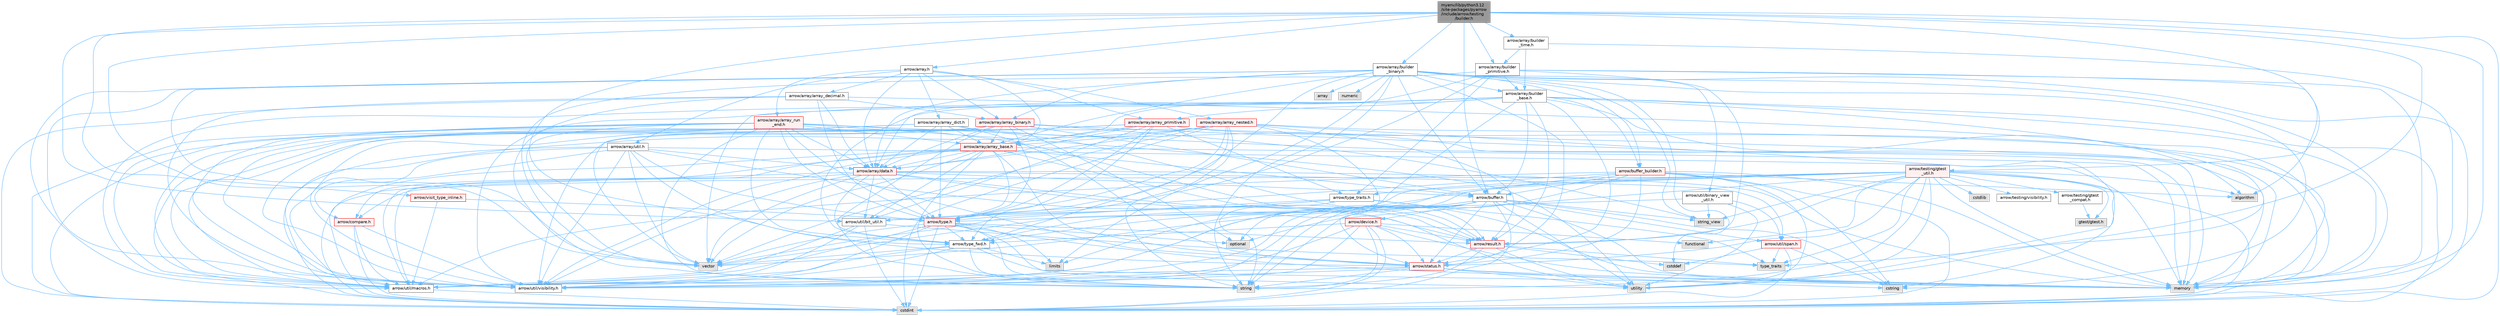 digraph "myenv/lib/python3.12/site-packages/pyarrow/include/arrow/testing/builder.h"
{
 // LATEX_PDF_SIZE
  bgcolor="transparent";
  edge [fontname=Helvetica,fontsize=10,labelfontname=Helvetica,labelfontsize=10];
  node [fontname=Helvetica,fontsize=10,shape=box,height=0.2,width=0.4];
  Node1 [id="Node000001",label="myenv/lib/python3.12\l/site-packages/pyarrow\l/include/arrow/testing\l/builder.h",height=0.2,width=0.4,color="gray40", fillcolor="grey60", style="filled", fontcolor="black",tooltip=" "];
  Node1 -> Node2 [id="edge1_Node000001_Node000002",color="steelblue1",style="solid",tooltip=" "];
  Node2 [id="Node000002",label="cstdint",height=0.2,width=0.4,color="grey60", fillcolor="#E0E0E0", style="filled",tooltip=" "];
  Node1 -> Node3 [id="edge2_Node000001_Node000003",color="steelblue1",style="solid",tooltip=" "];
  Node3 [id="Node000003",label="memory",height=0.2,width=0.4,color="grey60", fillcolor="#E0E0E0", style="filled",tooltip=" "];
  Node1 -> Node4 [id="edge3_Node000001_Node000004",color="steelblue1",style="solid",tooltip=" "];
  Node4 [id="Node000004",label="type_traits",height=0.2,width=0.4,color="grey60", fillcolor="#E0E0E0", style="filled",tooltip=" "];
  Node1 -> Node5 [id="edge4_Node000001_Node000005",color="steelblue1",style="solid",tooltip=" "];
  Node5 [id="Node000005",label="vector",height=0.2,width=0.4,color="grey60", fillcolor="#E0E0E0", style="filled",tooltip=" "];
  Node1 -> Node6 [id="edge5_Node000001_Node000006",color="steelblue1",style="solid",tooltip=" "];
  Node6 [id="Node000006",label="arrow/array.h",height=0.2,width=0.4,color="grey40", fillcolor="white", style="filled",URL="$array_8h.html",tooltip=" "];
  Node6 -> Node7 [id="edge6_Node000006_Node000007",color="steelblue1",style="solid",tooltip=" "];
  Node7 [id="Node000007",label="arrow/array/array_base.h",height=0.2,width=0.4,color="red", fillcolor="#FFF0F0", style="filled",URL="$array__base_8h.html",tooltip=" "];
  Node7 -> Node2 [id="edge7_Node000007_Node000002",color="steelblue1",style="solid",tooltip=" "];
  Node7 -> Node3 [id="edge8_Node000007_Node000003",color="steelblue1",style="solid",tooltip=" "];
  Node7 -> Node9 [id="edge9_Node000007_Node000009",color="steelblue1",style="solid",tooltip=" "];
  Node9 [id="Node000009",label="string",height=0.2,width=0.4,color="grey60", fillcolor="#E0E0E0", style="filled",tooltip=" "];
  Node7 -> Node5 [id="edge10_Node000007_Node000005",color="steelblue1",style="solid",tooltip=" "];
  Node7 -> Node10 [id="edge11_Node000007_Node000010",color="steelblue1",style="solid",tooltip=" "];
  Node10 [id="Node000010",label="arrow/array/data.h",height=0.2,width=0.4,color="red", fillcolor="#FFF0F0", style="filled",URL="$data_8h.html",tooltip=" "];
  Node10 -> Node2 [id="edge12_Node000010_Node000002",color="steelblue1",style="solid",tooltip=" "];
  Node10 -> Node3 [id="edge13_Node000010_Node000003",color="steelblue1",style="solid",tooltip=" "];
  Node10 -> Node13 [id="edge14_Node000010_Node000013",color="steelblue1",style="solid",tooltip=" "];
  Node13 [id="Node000013",label="utility",height=0.2,width=0.4,color="grey60", fillcolor="#E0E0E0", style="filled",tooltip=" "];
  Node10 -> Node5 [id="edge15_Node000010_Node000005",color="steelblue1",style="solid",tooltip=" "];
  Node10 -> Node18 [id="edge16_Node000010_Node000018",color="steelblue1",style="solid",tooltip=" "];
  Node18 [id="Node000018",label="arrow/buffer.h",height=0.2,width=0.4,color="grey40", fillcolor="white", style="filled",URL="$buffer_8h.html",tooltip=" "];
  Node18 -> Node2 [id="edge17_Node000018_Node000002",color="steelblue1",style="solid",tooltip=" "];
  Node18 -> Node19 [id="edge18_Node000018_Node000019",color="steelblue1",style="solid",tooltip=" "];
  Node19 [id="Node000019",label="cstring",height=0.2,width=0.4,color="grey60", fillcolor="#E0E0E0", style="filled",tooltip=" "];
  Node18 -> Node3 [id="edge19_Node000018_Node000003",color="steelblue1",style="solid",tooltip=" "];
  Node18 -> Node15 [id="edge20_Node000018_Node000015",color="steelblue1",style="solid",tooltip=" "];
  Node15 [id="Node000015",label="optional",height=0.2,width=0.4,color="grey60", fillcolor="#E0E0E0", style="filled",tooltip=" "];
  Node18 -> Node9 [id="edge21_Node000018_Node000009",color="steelblue1",style="solid",tooltip=" "];
  Node18 -> Node20 [id="edge22_Node000018_Node000020",color="steelblue1",style="solid",tooltip=" "];
  Node20 [id="Node000020",label="string_view",height=0.2,width=0.4,color="grey60", fillcolor="#E0E0E0", style="filled",tooltip=" "];
  Node18 -> Node13 [id="edge23_Node000018_Node000013",color="steelblue1",style="solid",tooltip=" "];
  Node18 -> Node5 [id="edge24_Node000018_Node000005",color="steelblue1",style="solid",tooltip=" "];
  Node18 -> Node21 [id="edge25_Node000018_Node000021",color="steelblue1",style="solid",tooltip=" "];
  Node21 [id="Node000021",label="arrow/device.h",height=0.2,width=0.4,color="red", fillcolor="#FFF0F0", style="filled",URL="$device_8h.html",tooltip=" "];
  Node21 -> Node2 [id="edge26_Node000021_Node000002",color="steelblue1",style="solid",tooltip=" "];
  Node21 -> Node22 [id="edge27_Node000021_Node000022",color="steelblue1",style="solid",tooltip=" "];
  Node22 [id="Node000022",label="functional",height=0.2,width=0.4,color="grey60", fillcolor="#E0E0E0", style="filled",tooltip=" "];
  Node21 -> Node3 [id="edge28_Node000021_Node000003",color="steelblue1",style="solid",tooltip=" "];
  Node21 -> Node9 [id="edge29_Node000021_Node000009",color="steelblue1",style="solid",tooltip=" "];
  Node21 -> Node27 [id="edge30_Node000021_Node000027",color="steelblue1",style="solid",tooltip=" "];
  Node27 [id="Node000027",label="arrow/result.h",height=0.2,width=0.4,color="red", fillcolor="#FFF0F0", style="filled",URL="$result_8h.html",tooltip=" "];
  Node27 -> Node28 [id="edge31_Node000027_Node000028",color="steelblue1",style="solid",tooltip=" "];
  Node28 [id="Node000028",label="cstddef",height=0.2,width=0.4,color="grey60", fillcolor="#E0E0E0", style="filled",tooltip=" "];
  Node27 -> Node9 [id="edge32_Node000027_Node000009",color="steelblue1",style="solid",tooltip=" "];
  Node27 -> Node4 [id="edge33_Node000027_Node000004",color="steelblue1",style="solid",tooltip=" "];
  Node27 -> Node13 [id="edge34_Node000027_Node000013",color="steelblue1",style="solid",tooltip=" "];
  Node27 -> Node30 [id="edge35_Node000027_Node000030",color="steelblue1",style="solid",tooltip=" "];
  Node30 [id="Node000030",label="arrow/status.h",height=0.2,width=0.4,color="red", fillcolor="#FFF0F0", style="filled",URL="$status_8h.html",tooltip=" "];
  Node30 -> Node19 [id="edge36_Node000030_Node000019",color="steelblue1",style="solid",tooltip=" "];
  Node30 -> Node3 [id="edge37_Node000030_Node000003",color="steelblue1",style="solid",tooltip=" "];
  Node30 -> Node9 [id="edge38_Node000030_Node000009",color="steelblue1",style="solid",tooltip=" "];
  Node30 -> Node13 [id="edge39_Node000030_Node000013",color="steelblue1",style="solid",tooltip=" "];
  Node30 -> Node26 [id="edge40_Node000030_Node000026",color="steelblue1",style="solid",tooltip=" "];
  Node26 [id="Node000026",label="arrow/util/macros.h",height=0.2,width=0.4,color="grey40", fillcolor="white", style="filled",URL="$macros_8h.html",tooltip=" "];
  Node26 -> Node2 [id="edge41_Node000026_Node000002",color="steelblue1",style="solid",tooltip=" "];
  Node30 -> Node17 [id="edge42_Node000030_Node000017",color="steelblue1",style="solid",tooltip=" "];
  Node17 [id="Node000017",label="arrow/util/visibility.h",height=0.2,width=0.4,color="grey40", fillcolor="white", style="filled",URL="$include_2arrow_2util_2visibility_8h.html",tooltip=" "];
  Node21 -> Node30 [id="edge43_Node000021_Node000030",color="steelblue1",style="solid",tooltip=" "];
  Node21 -> Node24 [id="edge44_Node000021_Node000024",color="steelblue1",style="solid",tooltip=" "];
  Node24 [id="Node000024",label="arrow/type_fwd.h",height=0.2,width=0.4,color="grey40", fillcolor="white", style="filled",URL="$arrow_2type__fwd_8h.html",tooltip=" "];
  Node24 -> Node25 [id="edge45_Node000024_Node000025",color="steelblue1",style="solid",tooltip=" "];
  Node25 [id="Node000025",label="limits",height=0.2,width=0.4,color="grey60", fillcolor="#E0E0E0", style="filled",tooltip=" "];
  Node24 -> Node3 [id="edge46_Node000024_Node000003",color="steelblue1",style="solid",tooltip=" "];
  Node24 -> Node9 [id="edge47_Node000024_Node000009",color="steelblue1",style="solid",tooltip=" "];
  Node24 -> Node5 [id="edge48_Node000024_Node000005",color="steelblue1",style="solid",tooltip=" "];
  Node24 -> Node26 [id="edge49_Node000024_Node000026",color="steelblue1",style="solid",tooltip=" "];
  Node24 -> Node17 [id="edge50_Node000024_Node000017",color="steelblue1",style="solid",tooltip=" "];
  Node21 -> Node26 [id="edge51_Node000021_Node000026",color="steelblue1",style="solid",tooltip=" "];
  Node21 -> Node17 [id="edge52_Node000021_Node000017",color="steelblue1",style="solid",tooltip=" "];
  Node18 -> Node30 [id="edge53_Node000018_Node000030",color="steelblue1",style="solid",tooltip=" "];
  Node18 -> Node24 [id="edge54_Node000018_Node000024",color="steelblue1",style="solid",tooltip=" "];
  Node18 -> Node26 [id="edge55_Node000018_Node000026",color="steelblue1",style="solid",tooltip=" "];
  Node18 -> Node36 [id="edge56_Node000018_Node000036",color="steelblue1",style="solid",tooltip=" "];
  Node36 [id="Node000036",label="arrow/util/span.h",height=0.2,width=0.4,color="red", fillcolor="#FFF0F0", style="filled",URL="$span_8h.html",tooltip=" "];
  Node36 -> Node28 [id="edge57_Node000036_Node000028",color="steelblue1",style="solid",tooltip=" "];
  Node36 -> Node2 [id="edge58_Node000036_Node000002",color="steelblue1",style="solid",tooltip=" "];
  Node36 -> Node19 [id="edge59_Node000036_Node000019",color="steelblue1",style="solid",tooltip=" "];
  Node36 -> Node4 [id="edge60_Node000036_Node000004",color="steelblue1",style="solid",tooltip=" "];
  Node18 -> Node17 [id="edge61_Node000018_Node000017",color="steelblue1",style="solid",tooltip=" "];
  Node10 -> Node27 [id="edge62_Node000010_Node000027",color="steelblue1",style="solid",tooltip=" "];
  Node10 -> Node38 [id="edge63_Node000010_Node000038",color="steelblue1",style="solid",tooltip=" "];
  Node38 [id="Node000038",label="arrow/type.h",height=0.2,width=0.4,color="red", fillcolor="#FFF0F0", style="filled",URL="$type_8h.html",tooltip=" "];
  Node38 -> Node2 [id="edge64_Node000038_Node000002",color="steelblue1",style="solid",tooltip=" "];
  Node38 -> Node25 [id="edge65_Node000038_Node000025",color="steelblue1",style="solid",tooltip=" "];
  Node38 -> Node3 [id="edge66_Node000038_Node000003",color="steelblue1",style="solid",tooltip=" "];
  Node38 -> Node15 [id="edge67_Node000038_Node000015",color="steelblue1",style="solid",tooltip=" "];
  Node38 -> Node9 [id="edge68_Node000038_Node000009",color="steelblue1",style="solid",tooltip=" "];
  Node38 -> Node13 [id="edge69_Node000038_Node000013",color="steelblue1",style="solid",tooltip=" "];
  Node38 -> Node5 [id="edge70_Node000038_Node000005",color="steelblue1",style="solid",tooltip=" "];
  Node38 -> Node27 [id="edge71_Node000038_Node000027",color="steelblue1",style="solid",tooltip=" "];
  Node38 -> Node24 [id="edge72_Node000038_Node000024",color="steelblue1",style="solid",tooltip=" "];
  Node38 -> Node26 [id="edge73_Node000038_Node000026",color="steelblue1",style="solid",tooltip=" "];
  Node38 -> Node17 [id="edge74_Node000038_Node000017",color="steelblue1",style="solid",tooltip=" "];
  Node10 -> Node24 [id="edge75_Node000010_Node000024",color="steelblue1",style="solid",tooltip=" "];
  Node10 -> Node47 [id="edge76_Node000010_Node000047",color="steelblue1",style="solid",tooltip=" "];
  Node47 [id="Node000047",label="arrow/util/bit_util.h",height=0.2,width=0.4,color="grey40", fillcolor="white", style="filled",URL="$bit__util_8h.html",tooltip=" "];
  Node47 -> Node2 [id="edge77_Node000047_Node000002",color="steelblue1",style="solid",tooltip=" "];
  Node47 -> Node4 [id="edge78_Node000047_Node000004",color="steelblue1",style="solid",tooltip=" "];
  Node47 -> Node26 [id="edge79_Node000047_Node000026",color="steelblue1",style="solid",tooltip=" "];
  Node47 -> Node17 [id="edge80_Node000047_Node000017",color="steelblue1",style="solid",tooltip=" "];
  Node10 -> Node26 [id="edge81_Node000010_Node000026",color="steelblue1",style="solid",tooltip=" "];
  Node10 -> Node36 [id="edge82_Node000010_Node000036",color="steelblue1",style="solid",tooltip=" "];
  Node10 -> Node17 [id="edge83_Node000010_Node000017",color="steelblue1",style="solid",tooltip=" "];
  Node7 -> Node18 [id="edge84_Node000007_Node000018",color="steelblue1",style="solid",tooltip=" "];
  Node7 -> Node48 [id="edge85_Node000007_Node000048",color="steelblue1",style="solid",tooltip=" "];
  Node48 [id="Node000048",label="arrow/compare.h",height=0.2,width=0.4,color="red", fillcolor="#FFF0F0", style="filled",URL="$compare_8h.html",tooltip=" "];
  Node48 -> Node2 [id="edge86_Node000048_Node000002",color="steelblue1",style="solid",tooltip=" "];
  Node48 -> Node26 [id="edge87_Node000048_Node000026",color="steelblue1",style="solid",tooltip=" "];
  Node48 -> Node17 [id="edge88_Node000048_Node000017",color="steelblue1",style="solid",tooltip=" "];
  Node7 -> Node27 [id="edge89_Node000007_Node000027",color="steelblue1",style="solid",tooltip=" "];
  Node7 -> Node30 [id="edge90_Node000007_Node000030",color="steelblue1",style="solid",tooltip=" "];
  Node7 -> Node38 [id="edge91_Node000007_Node000038",color="steelblue1",style="solid",tooltip=" "];
  Node7 -> Node47 [id="edge92_Node000007_Node000047",color="steelblue1",style="solid",tooltip=" "];
  Node7 -> Node26 [id="edge93_Node000007_Node000026",color="steelblue1",style="solid",tooltip=" "];
  Node7 -> Node17 [id="edge94_Node000007_Node000017",color="steelblue1",style="solid",tooltip=" "];
  Node6 -> Node49 [id="edge95_Node000006_Node000049",color="steelblue1",style="solid",tooltip=" "];
  Node49 [id="Node000049",label="arrow/array/array_binary.h",height=0.2,width=0.4,color="red", fillcolor="#FFF0F0", style="filled",URL="$array__binary_8h.html",tooltip=" "];
  Node49 -> Node2 [id="edge96_Node000049_Node000002",color="steelblue1",style="solid",tooltip=" "];
  Node49 -> Node3 [id="edge97_Node000049_Node000003",color="steelblue1",style="solid",tooltip=" "];
  Node49 -> Node15 [id="edge98_Node000049_Node000015",color="steelblue1",style="solid",tooltip=" "];
  Node49 -> Node9 [id="edge99_Node000049_Node000009",color="steelblue1",style="solid",tooltip=" "];
  Node49 -> Node20 [id="edge100_Node000049_Node000020",color="steelblue1",style="solid",tooltip=" "];
  Node49 -> Node5 [id="edge101_Node000049_Node000005",color="steelblue1",style="solid",tooltip=" "];
  Node49 -> Node7 [id="edge102_Node000049_Node000007",color="steelblue1",style="solid",tooltip=" "];
  Node49 -> Node10 [id="edge103_Node000049_Node000010",color="steelblue1",style="solid",tooltip=" "];
  Node49 -> Node18 [id="edge104_Node000049_Node000018",color="steelblue1",style="solid",tooltip=" "];
  Node49 -> Node38 [id="edge105_Node000049_Node000038",color="steelblue1",style="solid",tooltip=" "];
  Node49 -> Node26 [id="edge106_Node000049_Node000026",color="steelblue1",style="solid",tooltip=" "];
  Node49 -> Node17 [id="edge107_Node000049_Node000017",color="steelblue1",style="solid",tooltip=" "];
  Node6 -> Node56 [id="edge108_Node000006_Node000056",color="steelblue1",style="solid",tooltip=" "];
  Node56 [id="Node000056",label="arrow/array/array_decimal.h",height=0.2,width=0.4,color="grey40", fillcolor="white", style="filled",URL="$array__decimal_8h.html",tooltip=" "];
  Node56 -> Node2 [id="edge109_Node000056_Node000002",color="steelblue1",style="solid",tooltip=" "];
  Node56 -> Node3 [id="edge110_Node000056_Node000003",color="steelblue1",style="solid",tooltip=" "];
  Node56 -> Node9 [id="edge111_Node000056_Node000009",color="steelblue1",style="solid",tooltip=" "];
  Node56 -> Node49 [id="edge112_Node000056_Node000049",color="steelblue1",style="solid",tooltip=" "];
  Node56 -> Node10 [id="edge113_Node000056_Node000010",color="steelblue1",style="solid",tooltip=" "];
  Node56 -> Node38 [id="edge114_Node000056_Node000038",color="steelblue1",style="solid",tooltip=" "];
  Node56 -> Node17 [id="edge115_Node000056_Node000017",color="steelblue1",style="solid",tooltip=" "];
  Node6 -> Node57 [id="edge116_Node000006_Node000057",color="steelblue1",style="solid",tooltip=" "];
  Node57 [id="Node000057",label="arrow/array/array_dict.h",height=0.2,width=0.4,color="grey40", fillcolor="white", style="filled",URL="$array__dict_8h.html",tooltip=" "];
  Node57 -> Node2 [id="edge117_Node000057_Node000002",color="steelblue1",style="solid",tooltip=" "];
  Node57 -> Node3 [id="edge118_Node000057_Node000003",color="steelblue1",style="solid",tooltip=" "];
  Node57 -> Node7 [id="edge119_Node000057_Node000007",color="steelblue1",style="solid",tooltip=" "];
  Node57 -> Node10 [id="edge120_Node000057_Node000010",color="steelblue1",style="solid",tooltip=" "];
  Node57 -> Node27 [id="edge121_Node000057_Node000027",color="steelblue1",style="solid",tooltip=" "];
  Node57 -> Node30 [id="edge122_Node000057_Node000030",color="steelblue1",style="solid",tooltip=" "];
  Node57 -> Node38 [id="edge123_Node000057_Node000038",color="steelblue1",style="solid",tooltip=" "];
  Node57 -> Node26 [id="edge124_Node000057_Node000026",color="steelblue1",style="solid",tooltip=" "];
  Node57 -> Node17 [id="edge125_Node000057_Node000017",color="steelblue1",style="solid",tooltip=" "];
  Node6 -> Node58 [id="edge126_Node000006_Node000058",color="steelblue1",style="solid",tooltip=" "];
  Node58 [id="Node000058",label="arrow/array/array_nested.h",height=0.2,width=0.4,color="red", fillcolor="#FFF0F0", style="filled",URL="$array__nested_8h.html",tooltip=" "];
  Node58 -> Node2 [id="edge127_Node000058_Node000002",color="steelblue1",style="solid",tooltip=" "];
  Node58 -> Node3 [id="edge128_Node000058_Node000003",color="steelblue1",style="solid",tooltip=" "];
  Node58 -> Node9 [id="edge129_Node000058_Node000009",color="steelblue1",style="solid",tooltip=" "];
  Node58 -> Node13 [id="edge130_Node000058_Node000013",color="steelblue1",style="solid",tooltip=" "];
  Node58 -> Node5 [id="edge131_Node000058_Node000005",color="steelblue1",style="solid",tooltip=" "];
  Node58 -> Node7 [id="edge132_Node000058_Node000007",color="steelblue1",style="solid",tooltip=" "];
  Node58 -> Node10 [id="edge133_Node000058_Node000010",color="steelblue1",style="solid",tooltip=" "];
  Node58 -> Node27 [id="edge134_Node000058_Node000027",color="steelblue1",style="solid",tooltip=" "];
  Node58 -> Node30 [id="edge135_Node000058_Node000030",color="steelblue1",style="solid",tooltip=" "];
  Node58 -> Node38 [id="edge136_Node000058_Node000038",color="steelblue1",style="solid",tooltip=" "];
  Node58 -> Node24 [id="edge137_Node000058_Node000024",color="steelblue1",style="solid",tooltip=" "];
  Node58 -> Node26 [id="edge138_Node000058_Node000026",color="steelblue1",style="solid",tooltip=" "];
  Node58 -> Node17 [id="edge139_Node000058_Node000017",color="steelblue1",style="solid",tooltip=" "];
  Node6 -> Node59 [id="edge140_Node000006_Node000059",color="steelblue1",style="solid",tooltip=" "];
  Node59 [id="Node000059",label="arrow/array/array_primitive.h",height=0.2,width=0.4,color="red", fillcolor="#FFF0F0", style="filled",URL="$array__primitive_8h.html",tooltip=" "];
  Node59 -> Node2 [id="edge141_Node000059_Node000002",color="steelblue1",style="solid",tooltip=" "];
  Node59 -> Node3 [id="edge142_Node000059_Node000003",color="steelblue1",style="solid",tooltip=" "];
  Node59 -> Node7 [id="edge143_Node000059_Node000007",color="steelblue1",style="solid",tooltip=" "];
  Node59 -> Node10 [id="edge144_Node000059_Node000010",color="steelblue1",style="solid",tooltip=" "];
  Node59 -> Node38 [id="edge145_Node000059_Node000038",color="steelblue1",style="solid",tooltip=" "];
  Node59 -> Node24 [id="edge146_Node000059_Node000024",color="steelblue1",style="solid",tooltip=" "];
  Node59 -> Node55 [id="edge147_Node000059_Node000055",color="steelblue1",style="solid",tooltip=" "];
  Node55 [id="Node000055",label="arrow/type_traits.h",height=0.2,width=0.4,color="grey40", fillcolor="white", style="filled",URL="$include_2arrow_2type__traits_8h.html",tooltip=" "];
  Node55 -> Node3 [id="edge148_Node000055_Node000003",color="steelblue1",style="solid",tooltip=" "];
  Node55 -> Node9 [id="edge149_Node000055_Node000009",color="steelblue1",style="solid",tooltip=" "];
  Node55 -> Node4 [id="edge150_Node000055_Node000004",color="steelblue1",style="solid",tooltip=" "];
  Node55 -> Node5 [id="edge151_Node000055_Node000005",color="steelblue1",style="solid",tooltip=" "];
  Node55 -> Node38 [id="edge152_Node000055_Node000038",color="steelblue1",style="solid",tooltip=" "];
  Node55 -> Node47 [id="edge153_Node000055_Node000047",color="steelblue1",style="solid",tooltip=" "];
  Node59 -> Node47 [id="edge154_Node000059_Node000047",color="steelblue1",style="solid",tooltip=" "];
  Node59 -> Node26 [id="edge155_Node000059_Node000026",color="steelblue1",style="solid",tooltip=" "];
  Node59 -> Node17 [id="edge156_Node000059_Node000017",color="steelblue1",style="solid",tooltip=" "];
  Node6 -> Node60 [id="edge157_Node000006_Node000060",color="steelblue1",style="solid",tooltip=" "];
  Node60 [id="Node000060",label="arrow/array/array_run\l_end.h",height=0.2,width=0.4,color="red", fillcolor="#FFF0F0", style="filled",URL="$array__run__end_8h.html",tooltip=" "];
  Node60 -> Node2 [id="edge158_Node000060_Node000002",color="steelblue1",style="solid",tooltip=" "];
  Node60 -> Node3 [id="edge159_Node000060_Node000003",color="steelblue1",style="solid",tooltip=" "];
  Node60 -> Node9 [id="edge160_Node000060_Node000009",color="steelblue1",style="solid",tooltip=" "];
  Node60 -> Node13 [id="edge161_Node000060_Node000013",color="steelblue1",style="solid",tooltip=" "];
  Node60 -> Node5 [id="edge162_Node000060_Node000005",color="steelblue1",style="solid",tooltip=" "];
  Node60 -> Node7 [id="edge163_Node000060_Node000007",color="steelblue1",style="solid",tooltip=" "];
  Node60 -> Node10 [id="edge164_Node000060_Node000010",color="steelblue1",style="solid",tooltip=" "];
  Node60 -> Node27 [id="edge165_Node000060_Node000027",color="steelblue1",style="solid",tooltip=" "];
  Node60 -> Node30 [id="edge166_Node000060_Node000030",color="steelblue1",style="solid",tooltip=" "];
  Node60 -> Node38 [id="edge167_Node000060_Node000038",color="steelblue1",style="solid",tooltip=" "];
  Node60 -> Node24 [id="edge168_Node000060_Node000024",color="steelblue1",style="solid",tooltip=" "];
  Node60 -> Node26 [id="edge169_Node000060_Node000026",color="steelblue1",style="solid",tooltip=" "];
  Node60 -> Node17 [id="edge170_Node000060_Node000017",color="steelblue1",style="solid",tooltip=" "];
  Node6 -> Node10 [id="edge171_Node000006_Node000010",color="steelblue1",style="solid",tooltip=" "];
  Node6 -> Node61 [id="edge172_Node000006_Node000061",color="steelblue1",style="solid",tooltip=" "];
  Node61 [id="Node000061",label="arrow/array/util.h",height=0.2,width=0.4,color="grey40", fillcolor="white", style="filled",URL="$array_2util_8h.html",tooltip=" "];
  Node61 -> Node2 [id="edge173_Node000061_Node000002",color="steelblue1",style="solid",tooltip=" "];
  Node61 -> Node3 [id="edge174_Node000061_Node000003",color="steelblue1",style="solid",tooltip=" "];
  Node61 -> Node5 [id="edge175_Node000061_Node000005",color="steelblue1",style="solid",tooltip=" "];
  Node61 -> Node10 [id="edge176_Node000061_Node000010",color="steelblue1",style="solid",tooltip=" "];
  Node61 -> Node48 [id="edge177_Node000061_Node000048",color="steelblue1",style="solid",tooltip=" "];
  Node61 -> Node27 [id="edge178_Node000061_Node000027",color="steelblue1",style="solid",tooltip=" "];
  Node61 -> Node30 [id="edge179_Node000061_Node000030",color="steelblue1",style="solid",tooltip=" "];
  Node61 -> Node38 [id="edge180_Node000061_Node000038",color="steelblue1",style="solid",tooltip=" "];
  Node61 -> Node26 [id="edge181_Node000061_Node000026",color="steelblue1",style="solid",tooltip=" "];
  Node61 -> Node17 [id="edge182_Node000061_Node000017",color="steelblue1",style="solid",tooltip=" "];
  Node1 -> Node62 [id="edge183_Node000001_Node000062",color="steelblue1",style="solid",tooltip=" "];
  Node62 [id="Node000062",label="arrow/array/builder\l_binary.h",height=0.2,width=0.4,color="grey40", fillcolor="white", style="filled",URL="$builder__binary_8h.html",tooltip=" "];
  Node62 -> Node43 [id="edge184_Node000062_Node000043",color="steelblue1",style="solid",tooltip=" "];
  Node43 [id="Node000043",label="array",height=0.2,width=0.4,color="grey60", fillcolor="#E0E0E0", style="filled",tooltip=" "];
  Node62 -> Node28 [id="edge185_Node000062_Node000028",color="steelblue1",style="solid",tooltip=" "];
  Node62 -> Node2 [id="edge186_Node000062_Node000002",color="steelblue1",style="solid",tooltip=" "];
  Node62 -> Node19 [id="edge187_Node000062_Node000019",color="steelblue1",style="solid",tooltip=" "];
  Node62 -> Node25 [id="edge188_Node000062_Node000025",color="steelblue1",style="solid",tooltip=" "];
  Node62 -> Node3 [id="edge189_Node000062_Node000003",color="steelblue1",style="solid",tooltip=" "];
  Node62 -> Node63 [id="edge190_Node000062_Node000063",color="steelblue1",style="solid",tooltip=" "];
  Node63 [id="Node000063",label="numeric",height=0.2,width=0.4,color="grey60", fillcolor="#E0E0E0", style="filled",tooltip=" "];
  Node62 -> Node9 [id="edge191_Node000062_Node000009",color="steelblue1",style="solid",tooltip=" "];
  Node62 -> Node20 [id="edge192_Node000062_Node000020",color="steelblue1",style="solid",tooltip=" "];
  Node62 -> Node5 [id="edge193_Node000062_Node000005",color="steelblue1",style="solid",tooltip=" "];
  Node62 -> Node7 [id="edge194_Node000062_Node000007",color="steelblue1",style="solid",tooltip=" "];
  Node62 -> Node49 [id="edge195_Node000062_Node000049",color="steelblue1",style="solid",tooltip=" "];
  Node62 -> Node64 [id="edge196_Node000062_Node000064",color="steelblue1",style="solid",tooltip=" "];
  Node64 [id="Node000064",label="arrow/array/builder\l_base.h",height=0.2,width=0.4,color="grey40", fillcolor="white", style="filled",URL="$builder__base_8h.html",tooltip=" "];
  Node64 -> Node42 [id="edge197_Node000064_Node000042",color="steelblue1",style="solid",tooltip=" "];
  Node42 [id="Node000042",label="algorithm",height=0.2,width=0.4,color="grey60", fillcolor="#E0E0E0", style="filled",tooltip=" "];
  Node64 -> Node2 [id="edge198_Node000064_Node000002",color="steelblue1",style="solid",tooltip=" "];
  Node64 -> Node25 [id="edge199_Node000064_Node000025",color="steelblue1",style="solid",tooltip=" "];
  Node64 -> Node3 [id="edge200_Node000064_Node000003",color="steelblue1",style="solid",tooltip=" "];
  Node64 -> Node13 [id="edge201_Node000064_Node000013",color="steelblue1",style="solid",tooltip=" "];
  Node64 -> Node5 [id="edge202_Node000064_Node000005",color="steelblue1",style="solid",tooltip=" "];
  Node64 -> Node7 [id="edge203_Node000064_Node000007",color="steelblue1",style="solid",tooltip=" "];
  Node64 -> Node59 [id="edge204_Node000064_Node000059",color="steelblue1",style="solid",tooltip=" "];
  Node64 -> Node18 [id="edge205_Node000064_Node000018",color="steelblue1",style="solid",tooltip=" "];
  Node64 -> Node65 [id="edge206_Node000064_Node000065",color="steelblue1",style="solid",tooltip=" "];
  Node65 [id="Node000065",label="arrow/buffer_builder.h",height=0.2,width=0.4,color="red", fillcolor="#FFF0F0", style="filled",URL="$buffer__builder_8h.html",tooltip=" "];
  Node65 -> Node42 [id="edge207_Node000065_Node000042",color="steelblue1",style="solid",tooltip=" "];
  Node65 -> Node2 [id="edge208_Node000065_Node000002",color="steelblue1",style="solid",tooltip=" "];
  Node65 -> Node19 [id="edge209_Node000065_Node000019",color="steelblue1",style="solid",tooltip=" "];
  Node65 -> Node3 [id="edge210_Node000065_Node000003",color="steelblue1",style="solid",tooltip=" "];
  Node65 -> Node9 [id="edge211_Node000065_Node000009",color="steelblue1",style="solid",tooltip=" "];
  Node65 -> Node13 [id="edge212_Node000065_Node000013",color="steelblue1",style="solid",tooltip=" "];
  Node65 -> Node18 [id="edge213_Node000065_Node000018",color="steelblue1",style="solid",tooltip=" "];
  Node65 -> Node30 [id="edge214_Node000065_Node000030",color="steelblue1",style="solid",tooltip=" "];
  Node65 -> Node47 [id="edge215_Node000065_Node000047",color="steelblue1",style="solid",tooltip=" "];
  Node65 -> Node26 [id="edge216_Node000065_Node000026",color="steelblue1",style="solid",tooltip=" "];
  Node65 -> Node17 [id="edge217_Node000065_Node000017",color="steelblue1",style="solid",tooltip=" "];
  Node64 -> Node27 [id="edge218_Node000064_Node000027",color="steelblue1",style="solid",tooltip=" "];
  Node64 -> Node30 [id="edge219_Node000064_Node000030",color="steelblue1",style="solid",tooltip=" "];
  Node64 -> Node24 [id="edge220_Node000064_Node000024",color="steelblue1",style="solid",tooltip=" "];
  Node64 -> Node26 [id="edge221_Node000064_Node000026",color="steelblue1",style="solid",tooltip=" "];
  Node64 -> Node17 [id="edge222_Node000064_Node000017",color="steelblue1",style="solid",tooltip=" "];
  Node62 -> Node10 [id="edge223_Node000062_Node000010",color="steelblue1",style="solid",tooltip=" "];
  Node62 -> Node18 [id="edge224_Node000062_Node000018",color="steelblue1",style="solid",tooltip=" "];
  Node62 -> Node65 [id="edge225_Node000062_Node000065",color="steelblue1",style="solid",tooltip=" "];
  Node62 -> Node30 [id="edge226_Node000062_Node000030",color="steelblue1",style="solid",tooltip=" "];
  Node62 -> Node38 [id="edge227_Node000062_Node000038",color="steelblue1",style="solid",tooltip=" "];
  Node62 -> Node69 [id="edge228_Node000062_Node000069",color="steelblue1",style="solid",tooltip=" "];
  Node69 [id="Node000069",label="arrow/util/binary_view\l_util.h",height=0.2,width=0.4,color="grey40", fillcolor="white", style="filled",URL="$binary__view__util_8h.html",tooltip=" "];
  Node69 -> Node20 [id="edge229_Node000069_Node000020",color="steelblue1",style="solid",tooltip=" "];
  Node69 -> Node13 [id="edge230_Node000069_Node000013",color="steelblue1",style="solid",tooltip=" "];
  Node69 -> Node38 [id="edge231_Node000069_Node000038",color="steelblue1",style="solid",tooltip=" "];
  Node69 -> Node36 [id="edge232_Node000069_Node000036",color="steelblue1",style="solid",tooltip=" "];
  Node62 -> Node26 [id="edge233_Node000062_Node000026",color="steelblue1",style="solid",tooltip=" "];
  Node62 -> Node17 [id="edge234_Node000062_Node000017",color="steelblue1",style="solid",tooltip=" "];
  Node1 -> Node70 [id="edge235_Node000001_Node000070",color="steelblue1",style="solid",tooltip=" "];
  Node70 [id="Node000070",label="arrow/array/builder\l_primitive.h",height=0.2,width=0.4,color="grey40", fillcolor="white", style="filled",URL="$builder__primitive_8h.html",tooltip=" "];
  Node70 -> Node42 [id="edge236_Node000070_Node000042",color="steelblue1",style="solid",tooltip=" "];
  Node70 -> Node3 [id="edge237_Node000070_Node000003",color="steelblue1",style="solid",tooltip=" "];
  Node70 -> Node5 [id="edge238_Node000070_Node000005",color="steelblue1",style="solid",tooltip=" "];
  Node70 -> Node64 [id="edge239_Node000070_Node000064",color="steelblue1",style="solid",tooltip=" "];
  Node70 -> Node10 [id="edge240_Node000070_Node000010",color="steelblue1",style="solid",tooltip=" "];
  Node70 -> Node27 [id="edge241_Node000070_Node000027",color="steelblue1",style="solid",tooltip=" "];
  Node70 -> Node38 [id="edge242_Node000070_Node000038",color="steelblue1",style="solid",tooltip=" "];
  Node70 -> Node55 [id="edge243_Node000070_Node000055",color="steelblue1",style="solid",tooltip=" "];
  Node1 -> Node71 [id="edge244_Node000001_Node000071",color="steelblue1",style="solid",tooltip=" "];
  Node71 [id="Node000071",label="arrow/array/builder\l_time.h",height=0.2,width=0.4,color="grey40", fillcolor="white", style="filled",URL="$builder__time_8h.html",tooltip=" "];
  Node71 -> Node3 [id="edge245_Node000071_Node000003",color="steelblue1",style="solid",tooltip=" "];
  Node71 -> Node64 [id="edge246_Node000071_Node000064",color="steelblue1",style="solid",tooltip=" "];
  Node71 -> Node70 [id="edge247_Node000071_Node000070",color="steelblue1",style="solid",tooltip=" "];
  Node1 -> Node18 [id="edge248_Node000001_Node000018",color="steelblue1",style="solid",tooltip=" "];
  Node1 -> Node72 [id="edge249_Node000001_Node000072",color="steelblue1",style="solid",tooltip=" "];
  Node72 [id="Node000072",label="arrow/testing/gtest\l_util.h",height=0.2,width=0.4,color="red", fillcolor="#FFF0F0", style="filled",URL="$gtest__util_8h.html",tooltip=" "];
  Node72 -> Node42 [id="edge250_Node000072_Node000042",color="steelblue1",style="solid",tooltip=" "];
  Node72 -> Node2 [id="edge251_Node000072_Node000002",color="steelblue1",style="solid",tooltip=" "];
  Node72 -> Node73 [id="edge252_Node000072_Node000073",color="steelblue1",style="solid",tooltip=" "];
  Node73 [id="Node000073",label="cstdlib",height=0.2,width=0.4,color="grey60", fillcolor="#E0E0E0", style="filled",tooltip=" "];
  Node72 -> Node19 [id="edge253_Node000072_Node000019",color="steelblue1",style="solid",tooltip=" "];
  Node72 -> Node22 [id="edge254_Node000072_Node000022",color="steelblue1",style="solid",tooltip=" "];
  Node72 -> Node3 [id="edge255_Node000072_Node000003",color="steelblue1",style="solid",tooltip=" "];
  Node72 -> Node15 [id="edge256_Node000072_Node000015",color="steelblue1",style="solid",tooltip=" "];
  Node72 -> Node9 [id="edge257_Node000072_Node000009",color="steelblue1",style="solid",tooltip=" "];
  Node72 -> Node20 [id="edge258_Node000072_Node000020",color="steelblue1",style="solid",tooltip=" "];
  Node72 -> Node4 [id="edge259_Node000072_Node000004",color="steelblue1",style="solid",tooltip=" "];
  Node72 -> Node13 [id="edge260_Node000072_Node000013",color="steelblue1",style="solid",tooltip=" "];
  Node72 -> Node5 [id="edge261_Node000072_Node000005",color="steelblue1",style="solid",tooltip=" "];
  Node72 -> Node74 [id="edge262_Node000072_Node000074",color="steelblue1",style="solid",tooltip=" "];
  Node74 [id="Node000074",label="gtest/gtest.h",height=0.2,width=0.4,color="grey60", fillcolor="#E0E0E0", style="filled",tooltip=" "];
  Node72 -> Node48 [id="edge263_Node000072_Node000048",color="steelblue1",style="solid",tooltip=" "];
  Node72 -> Node27 [id="edge264_Node000072_Node000027",color="steelblue1",style="solid",tooltip=" "];
  Node72 -> Node30 [id="edge265_Node000072_Node000030",color="steelblue1",style="solid",tooltip=" "];
  Node72 -> Node75 [id="edge266_Node000072_Node000075",color="steelblue1",style="solid",tooltip=" "];
  Node75 [id="Node000075",label="arrow/testing/gtest\l_compat.h",height=0.2,width=0.4,color="grey40", fillcolor="white", style="filled",URL="$gtest__compat_8h.html",tooltip=" "];
  Node75 -> Node74 [id="edge267_Node000075_Node000074",color="steelblue1",style="solid",tooltip=" "];
  Node72 -> Node76 [id="edge268_Node000072_Node000076",color="steelblue1",style="solid",tooltip=" "];
  Node76 [id="Node000076",label="arrow/testing/visibility.h",height=0.2,width=0.4,color="grey40", fillcolor="white", style="filled",URL="$include_2arrow_2testing_2visibility_8h.html",tooltip=" "];
  Node72 -> Node24 [id="edge269_Node000072_Node000024",color="steelblue1",style="solid",tooltip=" "];
  Node72 -> Node55 [id="edge270_Node000072_Node000055",color="steelblue1",style="solid",tooltip=" "];
  Node72 -> Node26 [id="edge271_Node000072_Node000026",color="steelblue1",style="solid",tooltip=" "];
  Node1 -> Node24 [id="edge272_Node000001_Node000024",color="steelblue1",style="solid",tooltip=" "];
  Node1 -> Node47 [id="edge273_Node000001_Node000047",color="steelblue1",style="solid",tooltip=" "];
  Node1 -> Node78 [id="edge274_Node000001_Node000078",color="steelblue1",style="solid",tooltip=" "];
  Node78 [id="Node000078",label="arrow/visit_type_inline.h",height=0.2,width=0.4,color="red", fillcolor="#FFF0F0", style="filled",URL="$visit__type__inline_8h.html",tooltip=" "];
  Node78 -> Node38 [id="edge275_Node000078_Node000038",color="steelblue1",style="solid",tooltip=" "];
  Node78 -> Node26 [id="edge276_Node000078_Node000026",color="steelblue1",style="solid",tooltip=" "];
}
